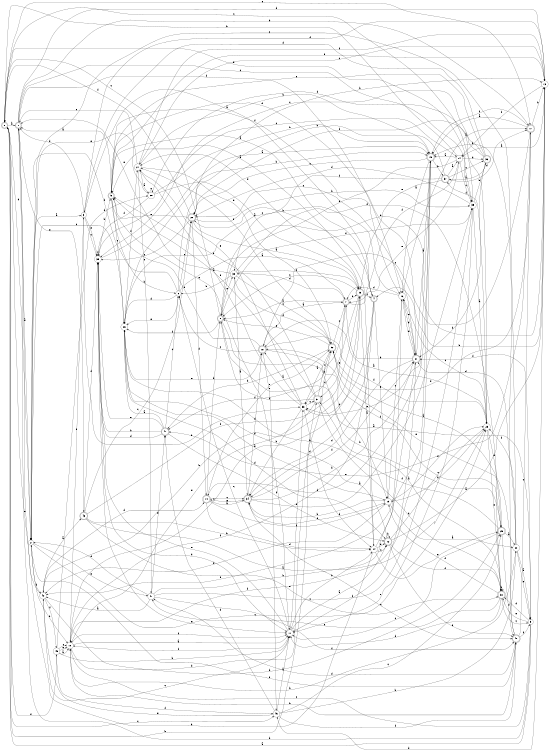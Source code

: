 digraph n39_7 {
__start0 [label="" shape="none"];

rankdir=LR;
size="8,5";

s0 [style="rounded,filled", color="black", fillcolor="white" shape="doublecircle", label="0"];
s1 [style="rounded,filled", color="black", fillcolor="white" shape="doublecircle", label="1"];
s2 [style="filled", color="black", fillcolor="white" shape="circle", label="2"];
s3 [style="filled", color="black", fillcolor="white" shape="circle", label="3"];
s4 [style="rounded,filled", color="black", fillcolor="white" shape="doublecircle", label="4"];
s5 [style="rounded,filled", color="black", fillcolor="white" shape="doublecircle", label="5"];
s6 [style="filled", color="black", fillcolor="white" shape="circle", label="6"];
s7 [style="rounded,filled", color="black", fillcolor="white" shape="doublecircle", label="7"];
s8 [style="rounded,filled", color="black", fillcolor="white" shape="doublecircle", label="8"];
s9 [style="filled", color="black", fillcolor="white" shape="circle", label="9"];
s10 [style="filled", color="black", fillcolor="white" shape="circle", label="10"];
s11 [style="filled", color="black", fillcolor="white" shape="circle", label="11"];
s12 [style="rounded,filled", color="black", fillcolor="white" shape="doublecircle", label="12"];
s13 [style="filled", color="black", fillcolor="white" shape="circle", label="13"];
s14 [style="filled", color="black", fillcolor="white" shape="circle", label="14"];
s15 [style="rounded,filled", color="black", fillcolor="white" shape="doublecircle", label="15"];
s16 [style="filled", color="black", fillcolor="white" shape="circle", label="16"];
s17 [style="rounded,filled", color="black", fillcolor="white" shape="doublecircle", label="17"];
s18 [style="rounded,filled", color="black", fillcolor="white" shape="doublecircle", label="18"];
s19 [style="filled", color="black", fillcolor="white" shape="circle", label="19"];
s20 [style="filled", color="black", fillcolor="white" shape="circle", label="20"];
s21 [style="rounded,filled", color="black", fillcolor="white" shape="doublecircle", label="21"];
s22 [style="rounded,filled", color="black", fillcolor="white" shape="doublecircle", label="22"];
s23 [style="rounded,filled", color="black", fillcolor="white" shape="doublecircle", label="23"];
s24 [style="filled", color="black", fillcolor="white" shape="circle", label="24"];
s25 [style="rounded,filled", color="black", fillcolor="white" shape="doublecircle", label="25"];
s26 [style="filled", color="black", fillcolor="white" shape="circle", label="26"];
s27 [style="filled", color="black", fillcolor="white" shape="circle", label="27"];
s28 [style="filled", color="black", fillcolor="white" shape="circle", label="28"];
s29 [style="filled", color="black", fillcolor="white" shape="circle", label="29"];
s30 [style="rounded,filled", color="black", fillcolor="white" shape="doublecircle", label="30"];
s31 [style="rounded,filled", color="black", fillcolor="white" shape="doublecircle", label="31"];
s32 [style="rounded,filled", color="black", fillcolor="white" shape="doublecircle", label="32"];
s33 [style="filled", color="black", fillcolor="white" shape="circle", label="33"];
s34 [style="rounded,filled", color="black", fillcolor="white" shape="doublecircle", label="34"];
s35 [style="filled", color="black", fillcolor="white" shape="circle", label="35"];
s36 [style="rounded,filled", color="black", fillcolor="white" shape="doublecircle", label="36"];
s37 [style="rounded,filled", color="black", fillcolor="white" shape="doublecircle", label="37"];
s38 [style="filled", color="black", fillcolor="white" shape="circle", label="38"];
s39 [style="filled", color="black", fillcolor="white" shape="circle", label="39"];
s40 [style="rounded,filled", color="black", fillcolor="white" shape="doublecircle", label="40"];
s41 [style="filled", color="black", fillcolor="white" shape="circle", label="41"];
s42 [style="filled", color="black", fillcolor="white" shape="circle", label="42"];
s43 [style="rounded,filled", color="black", fillcolor="white" shape="doublecircle", label="43"];
s44 [style="rounded,filled", color="black", fillcolor="white" shape="doublecircle", label="44"];
s45 [style="filled", color="black", fillcolor="white" shape="circle", label="45"];
s46 [style="filled", color="black", fillcolor="white" shape="circle", label="46"];
s47 [style="rounded,filled", color="black", fillcolor="white" shape="doublecircle", label="47"];
s0 -> s1 [label="a"];
s0 -> s32 [label="b"];
s0 -> s46 [label="c"];
s0 -> s35 [label="d"];
s0 -> s17 [label="e"];
s0 -> s45 [label="f"];
s1 -> s2 [label="a"];
s1 -> s17 [label="b"];
s1 -> s35 [label="c"];
s1 -> s13 [label="d"];
s1 -> s43 [label="e"];
s1 -> s16 [label="f"];
s2 -> s3 [label="a"];
s2 -> s10 [label="b"];
s2 -> s29 [label="c"];
s2 -> s0 [label="d"];
s2 -> s41 [label="e"];
s2 -> s42 [label="f"];
s3 -> s4 [label="a"];
s3 -> s33 [label="b"];
s3 -> s39 [label="c"];
s3 -> s1 [label="d"];
s3 -> s39 [label="e"];
s3 -> s13 [label="f"];
s4 -> s5 [label="a"];
s4 -> s22 [label="b"];
s4 -> s33 [label="c"];
s4 -> s34 [label="d"];
s4 -> s19 [label="e"];
s4 -> s10 [label="f"];
s5 -> s1 [label="a"];
s5 -> s6 [label="b"];
s5 -> s26 [label="c"];
s5 -> s21 [label="d"];
s5 -> s11 [label="e"];
s5 -> s16 [label="f"];
s6 -> s7 [label="a"];
s6 -> s13 [label="b"];
s6 -> s22 [label="c"];
s6 -> s26 [label="d"];
s6 -> s26 [label="e"];
s6 -> s2 [label="f"];
s7 -> s8 [label="a"];
s7 -> s23 [label="b"];
s7 -> s33 [label="c"];
s7 -> s38 [label="d"];
s7 -> s14 [label="e"];
s7 -> s47 [label="f"];
s8 -> s9 [label="a"];
s8 -> s25 [label="b"];
s8 -> s0 [label="c"];
s8 -> s13 [label="d"];
s8 -> s38 [label="e"];
s8 -> s26 [label="f"];
s9 -> s0 [label="a"];
s9 -> s1 [label="b"];
s9 -> s10 [label="c"];
s9 -> s30 [label="d"];
s9 -> s30 [label="e"];
s9 -> s21 [label="f"];
s10 -> s11 [label="a"];
s10 -> s40 [label="b"];
s10 -> s23 [label="c"];
s10 -> s31 [label="d"];
s10 -> s3 [label="e"];
s10 -> s11 [label="f"];
s11 -> s12 [label="a"];
s11 -> s24 [label="b"];
s11 -> s6 [label="c"];
s11 -> s33 [label="d"];
s11 -> s39 [label="e"];
s11 -> s10 [label="f"];
s12 -> s13 [label="a"];
s12 -> s12 [label="b"];
s12 -> s29 [label="c"];
s12 -> s26 [label="d"];
s12 -> s40 [label="e"];
s12 -> s30 [label="f"];
s13 -> s14 [label="a"];
s13 -> s4 [label="b"];
s13 -> s27 [label="c"];
s13 -> s46 [label="d"];
s13 -> s5 [label="e"];
s13 -> s14 [label="f"];
s14 -> s15 [label="a"];
s14 -> s0 [label="b"];
s14 -> s35 [label="c"];
s14 -> s36 [label="d"];
s14 -> s8 [label="e"];
s14 -> s7 [label="f"];
s15 -> s16 [label="a"];
s15 -> s37 [label="b"];
s15 -> s22 [label="c"];
s15 -> s44 [label="d"];
s15 -> s33 [label="e"];
s15 -> s10 [label="f"];
s16 -> s17 [label="a"];
s16 -> s21 [label="b"];
s16 -> s26 [label="c"];
s16 -> s7 [label="d"];
s16 -> s21 [label="e"];
s16 -> s42 [label="f"];
s17 -> s15 [label="a"];
s17 -> s13 [label="b"];
s17 -> s18 [label="c"];
s17 -> s32 [label="d"];
s17 -> s47 [label="e"];
s17 -> s15 [label="f"];
s18 -> s7 [label="a"];
s18 -> s19 [label="b"];
s18 -> s6 [label="c"];
s18 -> s5 [label="d"];
s18 -> s46 [label="e"];
s18 -> s29 [label="f"];
s19 -> s20 [label="a"];
s19 -> s34 [label="b"];
s19 -> s16 [label="c"];
s19 -> s42 [label="d"];
s19 -> s34 [label="e"];
s19 -> s29 [label="f"];
s20 -> s9 [label="a"];
s20 -> s10 [label="b"];
s20 -> s2 [label="c"];
s20 -> s21 [label="d"];
s20 -> s9 [label="e"];
s20 -> s29 [label="f"];
s21 -> s15 [label="a"];
s21 -> s7 [label="b"];
s21 -> s22 [label="c"];
s21 -> s34 [label="d"];
s21 -> s16 [label="e"];
s21 -> s11 [label="f"];
s22 -> s23 [label="a"];
s22 -> s35 [label="b"];
s22 -> s39 [label="c"];
s22 -> s44 [label="d"];
s22 -> s5 [label="e"];
s22 -> s0 [label="f"];
s23 -> s24 [label="a"];
s23 -> s42 [label="b"];
s23 -> s8 [label="c"];
s23 -> s27 [label="d"];
s23 -> s31 [label="e"];
s23 -> s4 [label="f"];
s24 -> s5 [label="a"];
s24 -> s1 [label="b"];
s24 -> s12 [label="c"];
s24 -> s12 [label="d"];
s24 -> s25 [label="e"];
s24 -> s15 [label="f"];
s25 -> s20 [label="a"];
s25 -> s26 [label="b"];
s25 -> s11 [label="c"];
s25 -> s40 [label="d"];
s25 -> s32 [label="e"];
s25 -> s18 [label="f"];
s26 -> s19 [label="a"];
s26 -> s15 [label="b"];
s26 -> s2 [label="c"];
s26 -> s12 [label="d"];
s26 -> s18 [label="e"];
s26 -> s27 [label="f"];
s27 -> s28 [label="a"];
s27 -> s15 [label="b"];
s27 -> s1 [label="c"];
s27 -> s32 [label="d"];
s27 -> s41 [label="e"];
s27 -> s13 [label="f"];
s28 -> s23 [label="a"];
s28 -> s15 [label="b"];
s28 -> s28 [label="c"];
s28 -> s29 [label="d"];
s28 -> s2 [label="e"];
s28 -> s39 [label="f"];
s29 -> s18 [label="a"];
s29 -> s19 [label="b"];
s29 -> s16 [label="c"];
s29 -> s25 [label="d"];
s29 -> s30 [label="e"];
s29 -> s37 [label="f"];
s30 -> s31 [label="a"];
s30 -> s30 [label="b"];
s30 -> s9 [label="c"];
s30 -> s11 [label="d"];
s30 -> s41 [label="e"];
s30 -> s19 [label="f"];
s31 -> s5 [label="a"];
s31 -> s5 [label="b"];
s31 -> s32 [label="c"];
s31 -> s30 [label="d"];
s31 -> s10 [label="e"];
s31 -> s8 [label="f"];
s32 -> s33 [label="a"];
s32 -> s47 [label="b"];
s32 -> s7 [label="c"];
s32 -> s38 [label="d"];
s32 -> s8 [label="e"];
s32 -> s27 [label="f"];
s33 -> s18 [label="a"];
s33 -> s34 [label="b"];
s33 -> s31 [label="c"];
s33 -> s24 [label="d"];
s33 -> s27 [label="e"];
s33 -> s27 [label="f"];
s34 -> s35 [label="a"];
s34 -> s21 [label="b"];
s34 -> s40 [label="c"];
s34 -> s18 [label="d"];
s34 -> s44 [label="e"];
s34 -> s21 [label="f"];
s35 -> s29 [label="a"];
s35 -> s36 [label="b"];
s35 -> s0 [label="c"];
s35 -> s22 [label="d"];
s35 -> s11 [label="e"];
s35 -> s8 [label="f"];
s36 -> s37 [label="a"];
s36 -> s21 [label="b"];
s36 -> s39 [label="c"];
s36 -> s3 [label="d"];
s36 -> s5 [label="e"];
s36 -> s22 [label="f"];
s37 -> s14 [label="a"];
s37 -> s22 [label="b"];
s37 -> s36 [label="c"];
s37 -> s17 [label="d"];
s37 -> s23 [label="e"];
s37 -> s38 [label="f"];
s38 -> s34 [label="a"];
s38 -> s6 [label="b"];
s38 -> s32 [label="c"];
s38 -> s30 [label="d"];
s38 -> s1 [label="e"];
s38 -> s23 [label="f"];
s39 -> s15 [label="a"];
s39 -> s5 [label="b"];
s39 -> s14 [label="c"];
s39 -> s11 [label="d"];
s39 -> s11 [label="e"];
s39 -> s39 [label="f"];
s40 -> s32 [label="a"];
s40 -> s15 [label="b"];
s40 -> s17 [label="c"];
s40 -> s41 [label="d"];
s40 -> s2 [label="e"];
s40 -> s9 [label="f"];
s41 -> s42 [label="a"];
s41 -> s21 [label="b"];
s41 -> s35 [label="c"];
s41 -> s2 [label="d"];
s41 -> s47 [label="e"];
s41 -> s40 [label="f"];
s42 -> s43 [label="a"];
s42 -> s25 [label="b"];
s42 -> s11 [label="c"];
s42 -> s44 [label="d"];
s42 -> s0 [label="e"];
s42 -> s45 [label="f"];
s43 -> s29 [label="a"];
s43 -> s24 [label="b"];
s43 -> s22 [label="c"];
s43 -> s39 [label="d"];
s43 -> s30 [label="e"];
s43 -> s23 [label="f"];
s44 -> s34 [label="a"];
s44 -> s8 [label="b"];
s44 -> s34 [label="c"];
s44 -> s24 [label="d"];
s44 -> s32 [label="e"];
s44 -> s19 [label="f"];
s45 -> s10 [label="a"];
s45 -> s11 [label="b"];
s45 -> s10 [label="c"];
s45 -> s28 [label="d"];
s45 -> s10 [label="e"];
s45 -> s46 [label="f"];
s46 -> s11 [label="a"];
s46 -> s20 [label="b"];
s46 -> s25 [label="c"];
s46 -> s47 [label="d"];
s46 -> s42 [label="e"];
s46 -> s40 [label="f"];
s47 -> s26 [label="a"];
s47 -> s39 [label="b"];
s47 -> s6 [label="c"];
s47 -> s39 [label="d"];
s47 -> s39 [label="e"];
s47 -> s12 [label="f"];

}